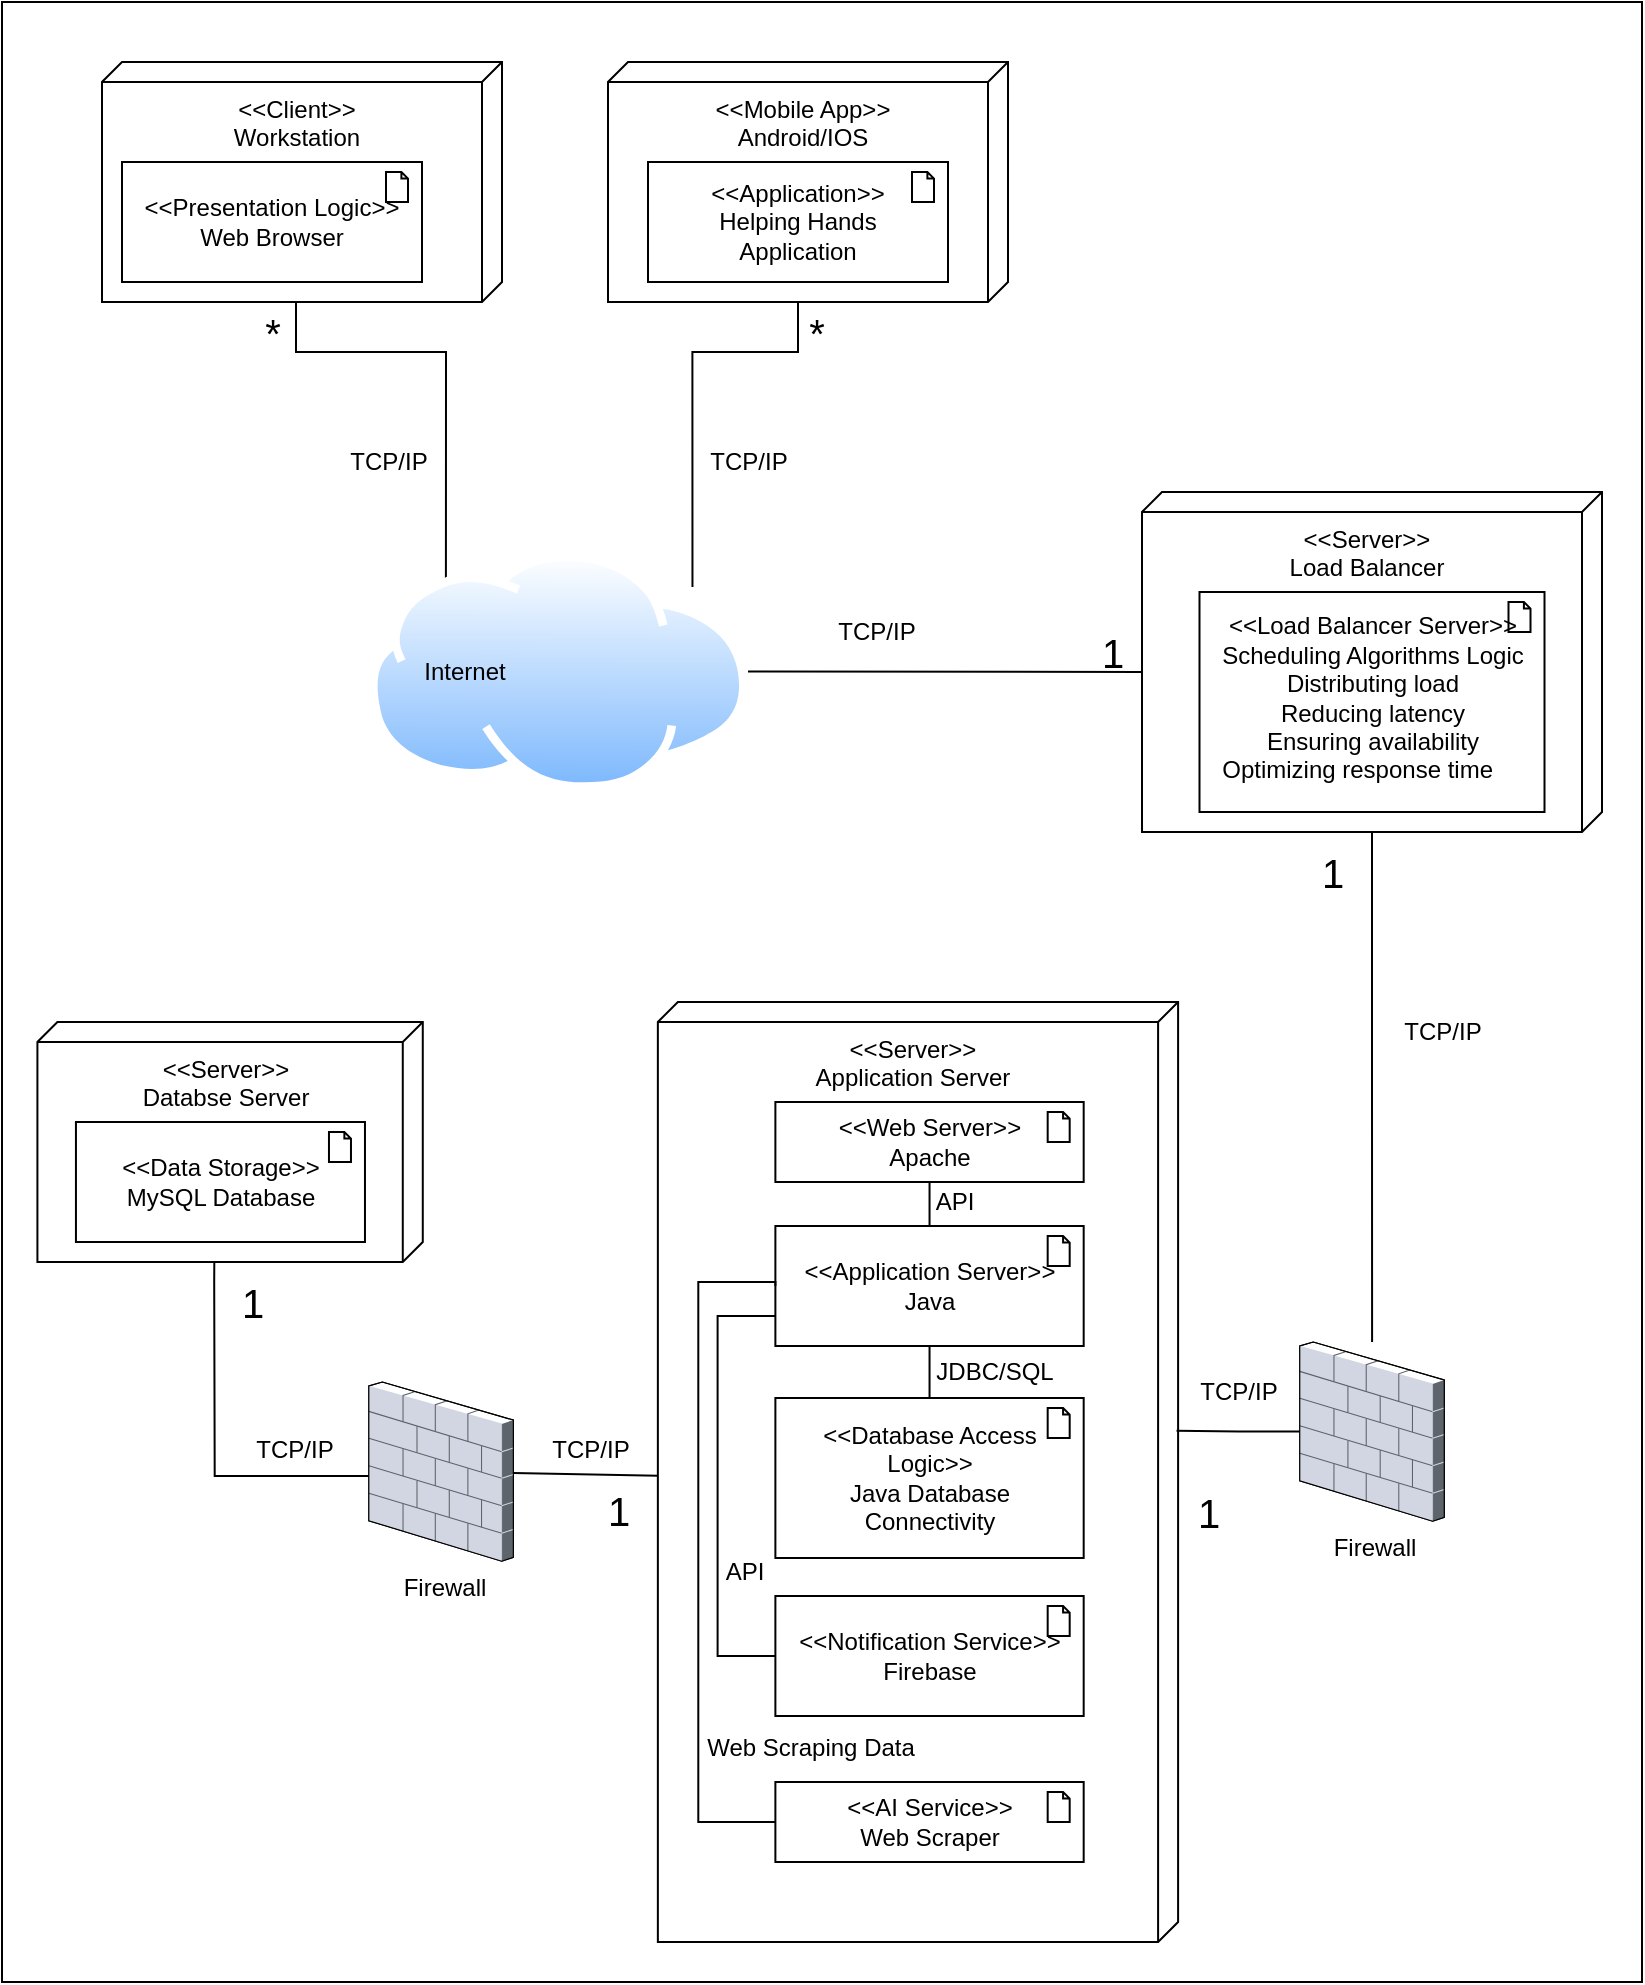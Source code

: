 <mxfile version="26.0.5">
  <diagram name="Page-1" id="d3WzGiYlZAEuq6rOUJl5">
    <mxGraphModel dx="2876" dy="1181" grid="1" gridSize="10" guides="1" tooltips="1" connect="1" arrows="1" fold="1" page="1" pageScale="1" pageWidth="827" pageHeight="1169" math="0" shadow="0">
      <root>
        <mxCell id="0" />
        <mxCell id="1" parent="0" />
        <mxCell id="SK_FiBYlDx41p1t8eFMJ-17" value="" style="rounded=0;whiteSpace=wrap;html=1;" vertex="1" parent="1">
          <mxGeometry x="-820" y="60" width="820" height="990" as="geometry" />
        </mxCell>
        <mxCell id="SK_FiBYlDx41p1t8eFMJ-7" value="" style="group" vertex="1" connectable="0" parent="1">
          <mxGeometry x="-810" y="520" width="790" height="510" as="geometry" />
        </mxCell>
        <mxCell id="ERZ3kdBUKcWHJryLTD_q-54" value="TCP/IP" style="text;html=1;align=center;verticalAlign=middle;resizable=0;points=[];autosize=1;strokeColor=none;fillColor=none;" parent="SK_FiBYlDx41p1t8eFMJ-7" vertex="1">
          <mxGeometry x="105.976" y="249" width="60" height="30" as="geometry" />
        </mxCell>
        <mxCell id="ERZ3kdBUKcWHJryLTD_q-22" value="" style="group" parent="SK_FiBYlDx41p1t8eFMJ-7" vertex="1" connectable="0">
          <mxGeometry x="7.707" y="50" width="192.683" height="120" as="geometry" />
        </mxCell>
        <mxCell id="ERZ3kdBUKcWHJryLTD_q-23" value="&amp;lt;&amp;lt;Server&amp;gt;&amp;gt;&lt;div&gt;Databse Server&lt;/div&gt;" style="verticalAlign=top;align=center;shape=cube;size=10;direction=south;fontStyle=0;html=1;boundedLbl=1;spacingLeft=5;whiteSpace=wrap;" parent="ERZ3kdBUKcWHJryLTD_q-22" vertex="1">
          <mxGeometry width="192.683" height="120" as="geometry" />
        </mxCell>
        <mxCell id="ERZ3kdBUKcWHJryLTD_q-24" value="&amp;lt;&amp;lt;Data Storage&amp;gt;&amp;gt;&lt;div&gt;MySQL Database&lt;/div&gt;" style="html=1;outlineConnect=0;whiteSpace=wrap;shape=mxgraph.archimate3.application;appType=artifact;archiType=square;" parent="ERZ3kdBUKcWHJryLTD_q-22" vertex="1">
          <mxGeometry x="19.268" y="50" width="144.512" height="60" as="geometry" />
        </mxCell>
        <mxCell id="ERZ3kdBUKcWHJryLTD_q-58" value="" style="group" parent="SK_FiBYlDx41p1t8eFMJ-7" vertex="1" connectable="0">
          <mxGeometry x="173.415" y="230" width="72.256" height="118" as="geometry" />
        </mxCell>
        <mxCell id="ERZ3kdBUKcWHJryLTD_q-59" value="" style="verticalLabelPosition=bottom;sketch=0;aspect=fixed;html=1;verticalAlign=top;strokeColor=none;align=center;outlineConnect=0;shape=mxgraph.citrix.firewall;" parent="ERZ3kdBUKcWHJryLTD_q-58" vertex="1">
          <mxGeometry width="72.256" height="89.598" as="geometry" />
        </mxCell>
        <mxCell id="ERZ3kdBUKcWHJryLTD_q-60" value="Firewall" style="text;html=1;align=center;verticalAlign=middle;resizable=0;points=[];autosize=1;strokeColor=none;fillColor=none;" parent="ERZ3kdBUKcWHJryLTD_q-58" vertex="1">
          <mxGeometry x="7.226" y="88" width="60" height="30" as="geometry" />
        </mxCell>
        <mxCell id="ERZ3kdBUKcWHJryLTD_q-62" style="rounded=0;orthogonalLoop=1;jettySize=auto;html=1;entryX=0;entryY=0.5;entryDx=0;entryDy=0;entryPerimeter=0;endArrow=none;endFill=0;" parent="SK_FiBYlDx41p1t8eFMJ-7" source="ERZ3kdBUKcWHJryLTD_q-59" target="ERZ3kdBUKcWHJryLTD_q-20" edge="1">
          <mxGeometry relative="1" as="geometry">
            <mxPoint x="427.756" y="277" as="targetPoint" />
          </mxGeometry>
        </mxCell>
        <mxCell id="ERZ3kdBUKcWHJryLTD_q-63" value="TCP/IP" style="text;html=1;align=center;verticalAlign=middle;resizable=0;points=[];autosize=1;strokeColor=none;fillColor=none;" parent="SK_FiBYlDx41p1t8eFMJ-7" vertex="1">
          <mxGeometry x="254.341" y="249" width="60" height="30" as="geometry" />
        </mxCell>
        <mxCell id="ERZ3kdBUKcWHJryLTD_q-76" value="&lt;font style=&quot;font-size: 20px;&quot;&gt;1&lt;/font&gt;" style="text;html=1;align=center;verticalAlign=middle;resizable=0;points=[];autosize=1;strokeColor=none;fillColor=none;" parent="SK_FiBYlDx41p1t8eFMJ-7" vertex="1">
          <mxGeometry x="283.244" y="274" width="30" height="40" as="geometry" />
        </mxCell>
        <mxCell id="SK_FiBYlDx41p1t8eFMJ-5" value="" style="group" vertex="1" connectable="0" parent="SK_FiBYlDx41p1t8eFMJ-7">
          <mxGeometry x="317.927" width="320.124" height="510" as="geometry" />
        </mxCell>
        <mxCell id="ERZ3kdBUKcWHJryLTD_q-75" value="&lt;font style=&quot;font-size: 20px;&quot;&gt;1&lt;/font&gt;" style="text;html=1;align=center;verticalAlign=middle;resizable=0;points=[];autosize=1;strokeColor=none;fillColor=none;" parent="SK_FiBYlDx41p1t8eFMJ-5" vertex="1">
          <mxGeometry x="260.122" y="275" width="30" height="40" as="geometry" />
        </mxCell>
        <mxCell id="SK_FiBYlDx41p1t8eFMJ-1" value="" style="group" vertex="1" connectable="0" parent="SK_FiBYlDx41p1t8eFMJ-5">
          <mxGeometry width="260.122" height="510" as="geometry" />
        </mxCell>
        <mxCell id="ERZ3kdBUKcWHJryLTD_q-21" value="" style="group" parent="SK_FiBYlDx41p1t8eFMJ-1" vertex="1" connectable="0">
          <mxGeometry y="40" width="260.122" height="470" as="geometry" />
        </mxCell>
        <mxCell id="ERZ3kdBUKcWHJryLTD_q-17" value="&amp;lt;&amp;lt;Server&amp;gt;&amp;gt;&lt;div&gt;Application Server&lt;/div&gt;" style="verticalAlign=top;align=center;shape=cube;size=10;direction=south;fontStyle=0;html=1;boundedLbl=1;spacingLeft=5;whiteSpace=wrap;" parent="ERZ3kdBUKcWHJryLTD_q-21" vertex="1">
          <mxGeometry width="260.122" height="470" as="geometry" />
        </mxCell>
        <mxCell id="ERZ3kdBUKcWHJryLTD_q-30" value="`" style="group" parent="ERZ3kdBUKcWHJryLTD_q-21" vertex="1" connectable="0">
          <mxGeometry x="58.768" y="70" width="154.146" height="340" as="geometry" />
        </mxCell>
        <mxCell id="ERZ3kdBUKcWHJryLTD_q-19" value="&amp;lt;&amp;lt;Application Server&amp;gt;&amp;gt;&lt;div&gt;Java&lt;/div&gt;" style="html=1;outlineConnect=0;whiteSpace=wrap;shape=mxgraph.archimate3.application;appType=artifact;archiType=square;" parent="ERZ3kdBUKcWHJryLTD_q-30" vertex="1">
          <mxGeometry y="42" width="154.146" height="60" as="geometry" />
        </mxCell>
        <mxCell id="ERZ3kdBUKcWHJryLTD_q-20" value="&amp;lt;&amp;lt;Database Access Logic&amp;gt;&amp;gt;&lt;div&gt;Java Database&lt;/div&gt;&lt;div&gt;Connectivity&lt;/div&gt;" style="html=1;outlineConnect=0;whiteSpace=wrap;shape=mxgraph.archimate3.application;appType=artifact;archiType=square;" parent="ERZ3kdBUKcWHJryLTD_q-30" vertex="1">
          <mxGeometry y="128" width="154.146" height="80" as="geometry" />
        </mxCell>
        <mxCell id="ERZ3kdBUKcWHJryLTD_q-28" value="&amp;lt;&amp;lt;Notification Service&amp;gt;&amp;gt;&lt;div&gt;Firebase&lt;/div&gt;" style="html=1;outlineConnect=0;whiteSpace=wrap;shape=mxgraph.archimate3.application;appType=artifact;archiType=square;" parent="ERZ3kdBUKcWHJryLTD_q-30" vertex="1">
          <mxGeometry y="227" width="154.146" height="60" as="geometry" />
        </mxCell>
        <mxCell id="ERZ3kdBUKcWHJryLTD_q-33" style="rounded=0;orthogonalLoop=1;jettySize=auto;html=1;exitX=0.5;exitY=1;exitDx=0;exitDy=0;exitPerimeter=0;entryX=0.5;entryY=0;entryDx=0;entryDy=0;entryPerimeter=0;endArrow=none;endFill=0;" parent="ERZ3kdBUKcWHJryLTD_q-30" source="ERZ3kdBUKcWHJryLTD_q-19" target="ERZ3kdBUKcWHJryLTD_q-20" edge="1">
          <mxGeometry relative="1" as="geometry" />
        </mxCell>
        <mxCell id="ERZ3kdBUKcWHJryLTD_q-34" style="edgeStyle=orthogonalEdgeStyle;rounded=0;orthogonalLoop=1;jettySize=auto;html=1;exitX=0;exitY=0.75;exitDx=0;exitDy=0;exitPerimeter=0;entryX=0;entryY=0.5;entryDx=0;entryDy=0;entryPerimeter=0;endArrow=none;endFill=0;" parent="ERZ3kdBUKcWHJryLTD_q-30" source="ERZ3kdBUKcWHJryLTD_q-19" target="ERZ3kdBUKcWHJryLTD_q-28" edge="1">
          <mxGeometry relative="1" as="geometry">
            <Array as="points">
              <mxPoint x="-28.902" y="87" />
              <mxPoint x="-28.902" y="257" />
            </Array>
          </mxGeometry>
        </mxCell>
        <mxCell id="ERZ3kdBUKcWHJryLTD_q-53" value="API" style="text;html=1;align=center;verticalAlign=middle;resizable=0;points=[];autosize=1;strokeColor=none;fillColor=none;" parent="ERZ3kdBUKcWHJryLTD_q-30" vertex="1">
          <mxGeometry x="69.366" y="15" width="40" height="30" as="geometry" />
        </mxCell>
        <mxCell id="ERZ3kdBUKcWHJryLTD_q-18" value="&amp;lt;&amp;lt;Web Server&amp;gt;&amp;gt;&lt;div&gt;Apache&lt;/div&gt;" style="html=1;outlineConnect=0;whiteSpace=wrap;shape=mxgraph.archimate3.application;appType=artifact;archiType=square;" parent="ERZ3kdBUKcWHJryLTD_q-21" vertex="1">
          <mxGeometry x="58.768" y="50" width="154.146" height="40" as="geometry" />
        </mxCell>
        <mxCell id="ERZ3kdBUKcWHJryLTD_q-32" style="rounded=0;orthogonalLoop=1;jettySize=auto;html=1;exitX=0.5;exitY=1;exitDx=0;exitDy=0;exitPerimeter=0;entryX=0.5;entryY=0;entryDx=0;entryDy=0;entryPerimeter=0;endArrow=none;endFill=0;" parent="ERZ3kdBUKcWHJryLTD_q-21" source="ERZ3kdBUKcWHJryLTD_q-18" target="ERZ3kdBUKcWHJryLTD_q-19" edge="1">
          <mxGeometry relative="1" as="geometry" />
        </mxCell>
        <mxCell id="ERZ3kdBUKcWHJryLTD_q-29" value="&amp;lt;&amp;lt;AI Service&amp;gt;&amp;gt;&lt;div&gt;Web Scraper&lt;/div&gt;" style="html=1;outlineConnect=0;whiteSpace=wrap;shape=mxgraph.archimate3.application;appType=artifact;archiType=square;" parent="ERZ3kdBUKcWHJryLTD_q-21" vertex="1">
          <mxGeometry x="58.768" y="390" width="154.146" height="40" as="geometry" />
        </mxCell>
        <mxCell id="ERZ3kdBUKcWHJryLTD_q-37" style="edgeStyle=orthogonalEdgeStyle;rounded=0;orthogonalLoop=1;jettySize=auto;html=1;entryX=0;entryY=0.5;entryDx=0;entryDy=0;entryPerimeter=0;endArrow=none;endFill=0;exitX=0;exitY=0.5;exitDx=0;exitDy=0;exitPerimeter=0;" parent="ERZ3kdBUKcWHJryLTD_q-21" source="ERZ3kdBUKcWHJryLTD_q-29" target="ERZ3kdBUKcWHJryLTD_q-19" edge="1">
          <mxGeometry relative="1" as="geometry">
            <Array as="points">
              <mxPoint x="20.232" y="410" />
              <mxPoint x="20.232" y="140" />
              <mxPoint x="58.768" y="140" />
            </Array>
          </mxGeometry>
        </mxCell>
        <mxCell id="ERZ3kdBUKcWHJryLTD_q-55" value="Web Scraping Data" style="text;html=1;align=center;verticalAlign=middle;resizable=0;points=[];autosize=1;strokeColor=none;fillColor=none;" parent="ERZ3kdBUKcWHJryLTD_q-21" vertex="1">
          <mxGeometry x="10.598" y="358" width="130" height="30" as="geometry" />
        </mxCell>
        <mxCell id="ERZ3kdBUKcWHJryLTD_q-56" value="API" style="text;html=1;align=center;verticalAlign=middle;resizable=0;points=[];autosize=1;strokeColor=none;fillColor=none;" parent="ERZ3kdBUKcWHJryLTD_q-21" vertex="1">
          <mxGeometry x="23.122" y="270" width="40" height="30" as="geometry" />
        </mxCell>
        <mxCell id="ERZ3kdBUKcWHJryLTD_q-57" value="JDBC/SQL" style="text;html=1;align=center;verticalAlign=middle;resizable=0;points=[];autosize=1;strokeColor=none;fillColor=none;" parent="ERZ3kdBUKcWHJryLTD_q-21" vertex="1">
          <mxGeometry x="128.134" y="170" width="80" height="30" as="geometry" />
        </mxCell>
        <mxCell id="SK_FiBYlDx41p1t8eFMJ-16" value="TCP/IP" style="text;html=1;align=center;verticalAlign=middle;resizable=0;points=[];autosize=1;strokeColor=none;fillColor=none;" vertex="1" parent="SK_FiBYlDx41p1t8eFMJ-5">
          <mxGeometry x="260.124" y="220" width="60" height="30" as="geometry" />
        </mxCell>
        <mxCell id="SK_FiBYlDx41p1t8eFMJ-6" style="edgeStyle=orthogonalEdgeStyle;rounded=0;orthogonalLoop=1;jettySize=auto;html=1;endArrow=none;endFill=0;exitX=1.002;exitY=0.541;exitDx=0;exitDy=0;exitPerimeter=0;" edge="1" parent="SK_FiBYlDx41p1t8eFMJ-7" source="ERZ3kdBUKcWHJryLTD_q-23" target="ERZ3kdBUKcWHJryLTD_q-59">
          <mxGeometry relative="1" as="geometry">
            <Array as="points">
              <mxPoint x="96.341" y="180" />
              <mxPoint x="96.341" y="180" />
              <mxPoint x="96.341" y="277" />
            </Array>
          </mxGeometry>
        </mxCell>
        <mxCell id="ERZ3kdBUKcWHJryLTD_q-44" value="" style="group" parent="SK_FiBYlDx41p1t8eFMJ-7" vertex="1" connectable="0">
          <mxGeometry x="638.874" y="210" width="72.256" height="118" as="geometry" />
        </mxCell>
        <mxCell id="ERZ3kdBUKcWHJryLTD_q-42" value="" style="verticalLabelPosition=bottom;sketch=0;aspect=fixed;html=1;verticalAlign=top;strokeColor=none;align=center;outlineConnect=0;shape=mxgraph.citrix.firewall;" parent="ERZ3kdBUKcWHJryLTD_q-44" vertex="1">
          <mxGeometry width="72.256" height="89.598" as="geometry" />
        </mxCell>
        <mxCell id="ERZ3kdBUKcWHJryLTD_q-43" value="Firewall" style="text;html=1;align=center;verticalAlign=middle;resizable=0;points=[];autosize=1;strokeColor=none;fillColor=none;" parent="ERZ3kdBUKcWHJryLTD_q-44" vertex="1">
          <mxGeometry x="7.226" y="88" width="60" height="30" as="geometry" />
        </mxCell>
        <mxCell id="SK_FiBYlDx41p1t8eFMJ-13" style="edgeStyle=orthogonalEdgeStyle;rounded=0;orthogonalLoop=1;jettySize=auto;html=1;entryX=0.456;entryY=0.003;entryDx=0;entryDy=0;entryPerimeter=0;endArrow=none;endFill=0;" edge="1" parent="SK_FiBYlDx41p1t8eFMJ-7" source="ERZ3kdBUKcWHJryLTD_q-42" target="ERZ3kdBUKcWHJryLTD_q-17">
          <mxGeometry relative="1" as="geometry" />
        </mxCell>
        <mxCell id="SK_FiBYlDx41p1t8eFMJ-15" value="TCP/IP" style="text;html=1;align=center;verticalAlign=middle;resizable=0;points=[];autosize=1;strokeColor=none;fillColor=none;" vertex="1" parent="SK_FiBYlDx41p1t8eFMJ-7">
          <mxGeometry x="680.001" y="40" width="60" height="30" as="geometry" />
        </mxCell>
        <mxCell id="SK_FiBYlDx41p1t8eFMJ-8" value="" style="group" vertex="1" connectable="0" parent="1">
          <mxGeometry x="-250" y="305" width="230" height="170" as="geometry" />
        </mxCell>
        <mxCell id="SK_FiBYlDx41p1t8eFMJ-9" value="&amp;lt;&amp;lt;Server&amp;gt;&amp;gt;&lt;div&gt;Load Balancer&lt;/div&gt;" style="verticalAlign=top;align=center;shape=cube;size=10;direction=south;fontStyle=0;html=1;boundedLbl=1;spacingLeft=5;whiteSpace=wrap;" vertex="1" parent="SK_FiBYlDx41p1t8eFMJ-8">
          <mxGeometry width="230.0" height="170" as="geometry" />
        </mxCell>
        <mxCell id="SK_FiBYlDx41p1t8eFMJ-10" value="&amp;lt;&amp;lt;Load Balancer Server&amp;gt;&amp;gt;&lt;div&gt;Scheduling Algorithms Logic&lt;/div&gt;&lt;div&gt;Distributing load&lt;/div&gt;&lt;div&gt;Reducing latency&lt;/div&gt;&lt;div&gt;&lt;span style=&quot;caret-color: rgb(238, 240, 255); white-space: nowrap;&quot;&gt;Ensuring availability&lt;/span&gt;&lt;br&gt;&lt;/div&gt;&lt;div&gt;&lt;span style=&quot;caret-color: rgb(238, 240, 255); white-space: nowrap;&quot;&gt;&lt;div style=&quot;white-space: normal; line-height: var(--m3t12); overflow: hidden; padding-bottom: 4px; transition: transform 200ms cubic-bezier(0.2, 0, 0, 1); caret-color: rgb(238, 240, 255); text-align: left;&quot; class=&quot;Gur8Ad&quot;&gt;&lt;span style=&quot;caret-color: rgb(238, 240, 255); color: rgb(0, 0, 0);&quot;&gt;Optimizing response time&lt;/span&gt;&lt;/div&gt;&lt;/span&gt;&lt;/div&gt;" style="html=1;outlineConnect=0;whiteSpace=wrap;shape=mxgraph.archimate3.application;appType=artifact;archiType=square;" vertex="1" parent="SK_FiBYlDx41p1t8eFMJ-8">
          <mxGeometry x="28.75" y="50" width="172.5" height="110" as="geometry" />
        </mxCell>
        <mxCell id="ERZ3kdBUKcWHJryLTD_q-16" value="" style="group" parent="1" vertex="1" connectable="0">
          <mxGeometry x="-780" y="90" width="200" height="120" as="geometry" />
        </mxCell>
        <mxCell id="ERZ3kdBUKcWHJryLTD_q-13" value="&amp;lt;&amp;lt;Client&amp;gt;&amp;gt;&lt;div&gt;Workstation&lt;/div&gt;" style="verticalAlign=top;align=center;shape=cube;size=10;direction=south;fontStyle=0;html=1;boundedLbl=1;spacingLeft=5;whiteSpace=wrap;" parent="ERZ3kdBUKcWHJryLTD_q-16" vertex="1">
          <mxGeometry x="10" width="200" height="120" as="geometry" />
        </mxCell>
        <mxCell id="ERZ3kdBUKcWHJryLTD_q-15" value="&amp;lt;&amp;lt;Presentation Logic&amp;gt;&amp;gt;&lt;div&gt;Web Browser&lt;/div&gt;" style="html=1;outlineConnect=0;whiteSpace=wrap;shape=mxgraph.archimate3.application;appType=artifact;archiType=square;" parent="ERZ3kdBUKcWHJryLTD_q-16" vertex="1">
          <mxGeometry x="20" y="50" width="150" height="60" as="geometry" />
        </mxCell>
        <mxCell id="ERZ3kdBUKcWHJryLTD_q-25" value="" style="group" parent="1" vertex="1" connectable="0">
          <mxGeometry x="-517" y="90" width="200" height="120" as="geometry" />
        </mxCell>
        <mxCell id="ERZ3kdBUKcWHJryLTD_q-26" value="&amp;lt;&amp;lt;Mobile App&amp;gt;&amp;gt;&lt;div&gt;Android/IOS&lt;/div&gt;" style="verticalAlign=top;align=center;shape=cube;size=10;direction=south;fontStyle=0;html=1;boundedLbl=1;spacingLeft=5;whiteSpace=wrap;" parent="ERZ3kdBUKcWHJryLTD_q-25" vertex="1">
          <mxGeometry width="200" height="120" as="geometry" />
        </mxCell>
        <mxCell id="ERZ3kdBUKcWHJryLTD_q-27" value="&amp;lt;&amp;lt;Application&amp;gt;&amp;gt;&lt;div&gt;Helping Hands&lt;/div&gt;&lt;div&gt;Application&lt;/div&gt;" style="html=1;outlineConnect=0;whiteSpace=wrap;shape=mxgraph.archimate3.application;appType=artifact;archiType=square;" parent="ERZ3kdBUKcWHJryLTD_q-25" vertex="1">
          <mxGeometry x="20" y="50" width="150" height="60" as="geometry" />
        </mxCell>
        <mxCell id="ERZ3kdBUKcWHJryLTD_q-46" style="rounded=0;orthogonalLoop=1;jettySize=auto;html=1;endArrow=none;endFill=0;entryX=1;entryY=0.5;entryDx=0;entryDy=0;exitX=0;exitY=0;exitDx=90;exitDy=230.0;exitPerimeter=0;" parent="1" source="SK_FiBYlDx41p1t8eFMJ-9" target="ERZ3kdBUKcWHJryLTD_q-64" edge="1">
          <mxGeometry relative="1" as="geometry">
            <mxPoint x="136" y="135" as="targetPoint" />
          </mxGeometry>
        </mxCell>
        <mxCell id="ERZ3kdBUKcWHJryLTD_q-47" style="edgeStyle=orthogonalEdgeStyle;rounded=0;orthogonalLoop=1;jettySize=auto;html=1;endArrow=none;endFill=0;entryX=0.209;entryY=0.167;entryDx=0;entryDy=0;entryPerimeter=0;exitX=0;exitY=0;exitDx=120;exitDy=105;exitPerimeter=0;" parent="1" edge="1">
          <mxGeometry relative="1" as="geometry">
            <mxPoint x="-673" y="210" as="sourcePoint" />
            <mxPoint x="-598.045" y="354.957" as="targetPoint" />
            <Array as="points">
              <mxPoint x="-673" y="235" />
              <mxPoint x="-598" y="235" />
            </Array>
          </mxGeometry>
        </mxCell>
        <mxCell id="ERZ3kdBUKcWHJryLTD_q-50" value="TCP/IP" style="text;html=1;align=center;verticalAlign=middle;resizable=0;points=[];autosize=1;strokeColor=none;fillColor=none;" parent="1" vertex="1">
          <mxGeometry x="-657" y="275" width="60" height="30" as="geometry" />
        </mxCell>
        <mxCell id="ERZ3kdBUKcWHJryLTD_q-51" value="TCP/IP" style="text;html=1;align=center;verticalAlign=middle;resizable=0;points=[];autosize=1;strokeColor=none;fillColor=none;" parent="1" vertex="1">
          <mxGeometry x="-477" y="275" width="60" height="30" as="geometry" />
        </mxCell>
        <mxCell id="ERZ3kdBUKcWHJryLTD_q-64" value="" style="image;aspect=fixed;perimeter=ellipsePerimeter;html=1;align=center;shadow=0;dashed=0;spacingTop=3;image=img/lib/active_directory/internet_cloud.svg;" parent="1" vertex="1">
          <mxGeometry x="-636.69" y="335" width="189.69" height="119.5" as="geometry" />
        </mxCell>
        <mxCell id="ERZ3kdBUKcWHJryLTD_q-65" style="edgeStyle=orthogonalEdgeStyle;rounded=0;orthogonalLoop=1;jettySize=auto;html=1;entryX=1;entryY=0;entryDx=0;entryDy=0;endArrow=none;endFill=0;exitX=0;exitY=0;exitDx=120;exitDy=105;exitPerimeter=0;" parent="1" source="ERZ3kdBUKcWHJryLTD_q-26" target="ERZ3kdBUKcWHJryLTD_q-64" edge="1">
          <mxGeometry relative="1" as="geometry">
            <Array as="points">
              <mxPoint x="-422" y="235" />
              <mxPoint x="-475" y="235" />
            </Array>
          </mxGeometry>
        </mxCell>
        <mxCell id="ERZ3kdBUKcWHJryLTD_q-68" value="Internet" style="text;html=1;align=center;verticalAlign=middle;resizable=0;points=[];autosize=1;strokeColor=none;fillColor=none;" parent="1" vertex="1">
          <mxGeometry x="-618.84" y="379.75" width="60" height="30" as="geometry" />
        </mxCell>
        <mxCell id="ERZ3kdBUKcWHJryLTD_q-72" value="*" style="text;html=1;align=center;verticalAlign=middle;resizable=0;points=[];autosize=1;strokeColor=none;fillColor=none;fontSize=20;" parent="1" vertex="1">
          <mxGeometry x="-700" y="205" width="30" height="40" as="geometry" />
        </mxCell>
        <mxCell id="ERZ3kdBUKcWHJryLTD_q-73" value="*" style="text;html=1;align=center;verticalAlign=middle;resizable=0;points=[];autosize=1;strokeColor=none;fillColor=none;fontSize=20;" parent="1" vertex="1">
          <mxGeometry x="-428" y="205" width="30" height="40" as="geometry" />
        </mxCell>
        <mxCell id="SK_FiBYlDx41p1t8eFMJ-12" style="edgeStyle=orthogonalEdgeStyle;rounded=0;orthogonalLoop=1;jettySize=auto;html=1;endArrow=none;endFill=0;" edge="1" parent="1" source="SK_FiBYlDx41p1t8eFMJ-9" target="ERZ3kdBUKcWHJryLTD_q-42">
          <mxGeometry relative="1" as="geometry" />
        </mxCell>
        <mxCell id="SK_FiBYlDx41p1t8eFMJ-14" value="TCP/IP" style="text;html=1;align=center;verticalAlign=middle;resizable=0;points=[];autosize=1;strokeColor=none;fillColor=none;" vertex="1" parent="1">
          <mxGeometry x="-412.999" y="360" width="60" height="30" as="geometry" />
        </mxCell>
        <mxCell id="SK_FiBYlDx41p1t8eFMJ-18" value="1" style="text;html=1;align=center;verticalAlign=middle;resizable=0;points=[];autosize=1;strokeColor=none;fillColor=none;fontSize=20;" vertex="1" parent="1">
          <mxGeometry x="-280.005" y="365" width="30" height="40" as="geometry" />
        </mxCell>
        <mxCell id="SK_FiBYlDx41p1t8eFMJ-19" value="1" style="text;html=1;align=center;verticalAlign=middle;resizable=0;points=[];autosize=1;strokeColor=none;fillColor=none;fontSize=20;" vertex="1" parent="1">
          <mxGeometry x="-170.005" y="475" width="30" height="40" as="geometry" />
        </mxCell>
        <mxCell id="SK_FiBYlDx41p1t8eFMJ-20" value="&lt;font style=&quot;font-size: 20px;&quot;&gt;1&lt;/font&gt;" style="text;html=1;align=center;verticalAlign=middle;resizable=0;points=[];autosize=1;strokeColor=none;fillColor=none;" vertex="1" parent="1">
          <mxGeometry x="-709.996" y="690" width="30" height="40" as="geometry" />
        </mxCell>
      </root>
    </mxGraphModel>
  </diagram>
</mxfile>
